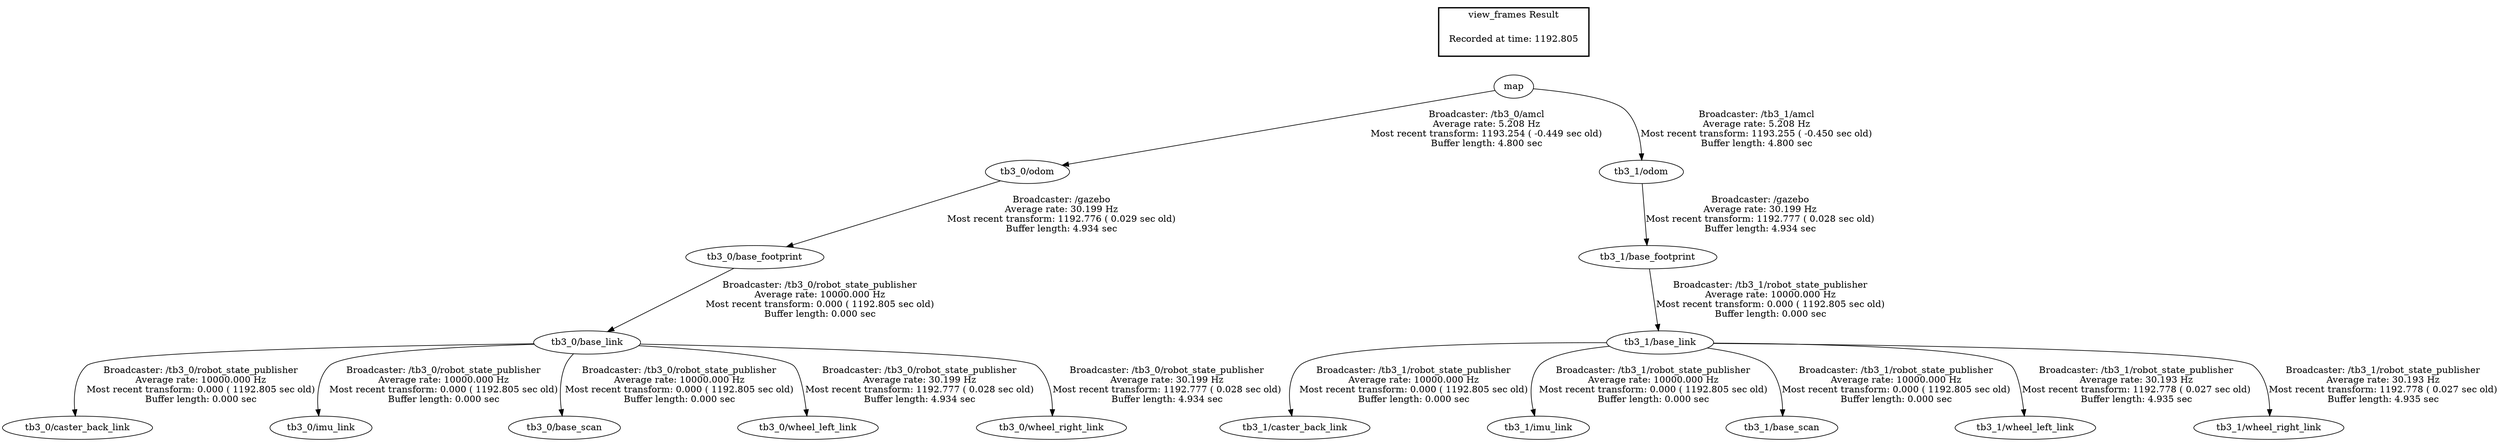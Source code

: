 digraph G {
"tb3_0/base_footprint" -> "tb3_0/base_link"[label="Broadcaster: /tb3_0/robot_state_publisher\nAverage rate: 10000.000 Hz\nMost recent transform: 0.000 ( 1192.805 sec old)\nBuffer length: 0.000 sec\n"];
"tb3_0/odom" -> "tb3_0/base_footprint"[label="Broadcaster: /gazebo\nAverage rate: 30.199 Hz\nMost recent transform: 1192.776 ( 0.029 sec old)\nBuffer length: 4.934 sec\n"];
"tb3_0/base_link" -> "tb3_0/caster_back_link"[label="Broadcaster: /tb3_0/robot_state_publisher\nAverage rate: 10000.000 Hz\nMost recent transform: 0.000 ( 1192.805 sec old)\nBuffer length: 0.000 sec\n"];
"tb3_0/base_link" -> "tb3_0/imu_link"[label="Broadcaster: /tb3_0/robot_state_publisher\nAverage rate: 10000.000 Hz\nMost recent transform: 0.000 ( 1192.805 sec old)\nBuffer length: 0.000 sec\n"];
"tb3_0/base_link" -> "tb3_0/base_scan"[label="Broadcaster: /tb3_0/robot_state_publisher\nAverage rate: 10000.000 Hz\nMost recent transform: 0.000 ( 1192.805 sec old)\nBuffer length: 0.000 sec\n"];
"tb3_1/base_footprint" -> "tb3_1/base_link"[label="Broadcaster: /tb3_1/robot_state_publisher\nAverage rate: 10000.000 Hz\nMost recent transform: 0.000 ( 1192.805 sec old)\nBuffer length: 0.000 sec\n"];
"tb3_1/odom" -> "tb3_1/base_footprint"[label="Broadcaster: /gazebo\nAverage rate: 30.199 Hz\nMost recent transform: 1192.777 ( 0.028 sec old)\nBuffer length: 4.934 sec\n"];
"tb3_1/base_link" -> "tb3_1/caster_back_link"[label="Broadcaster: /tb3_1/robot_state_publisher\nAverage rate: 10000.000 Hz\nMost recent transform: 0.000 ( 1192.805 sec old)\nBuffer length: 0.000 sec\n"];
"tb3_1/base_link" -> "tb3_1/imu_link"[label="Broadcaster: /tb3_1/robot_state_publisher\nAverage rate: 10000.000 Hz\nMost recent transform: 0.000 ( 1192.805 sec old)\nBuffer length: 0.000 sec\n"];
"tb3_1/base_link" -> "tb3_1/base_scan"[label="Broadcaster: /tb3_1/robot_state_publisher\nAverage rate: 10000.000 Hz\nMost recent transform: 0.000 ( 1192.805 sec old)\nBuffer length: 0.000 sec\n"];
"map" -> "tb3_0/odom"[label="Broadcaster: /tb3_0/amcl\nAverage rate: 5.208 Hz\nMost recent transform: 1193.254 ( -0.449 sec old)\nBuffer length: 4.800 sec\n"];
"tb3_0/base_link" -> "tb3_0/wheel_left_link"[label="Broadcaster: /tb3_0/robot_state_publisher\nAverage rate: 30.199 Hz\nMost recent transform: 1192.777 ( 0.028 sec old)\nBuffer length: 4.934 sec\n"];
"tb3_0/base_link" -> "tb3_0/wheel_right_link"[label="Broadcaster: /tb3_0/robot_state_publisher\nAverage rate: 30.199 Hz\nMost recent transform: 1192.777 ( 0.028 sec old)\nBuffer length: 4.934 sec\n"];
"map" -> "tb3_1/odom"[label="Broadcaster: /tb3_1/amcl\nAverage rate: 5.208 Hz\nMost recent transform: 1193.255 ( -0.450 sec old)\nBuffer length: 4.800 sec\n"];
"tb3_1/base_link" -> "tb3_1/wheel_left_link"[label="Broadcaster: /tb3_1/robot_state_publisher\nAverage rate: 30.193 Hz\nMost recent transform: 1192.778 ( 0.027 sec old)\nBuffer length: 4.935 sec\n"];
"tb3_1/base_link" -> "tb3_1/wheel_right_link"[label="Broadcaster: /tb3_1/robot_state_publisher\nAverage rate: 30.193 Hz\nMost recent transform: 1192.778 ( 0.027 sec old)\nBuffer length: 4.935 sec\n"];
edge [style=invis];
 subgraph cluster_legend { style=bold; color=black; label ="view_frames Result";
"Recorded at time: 1192.805"[ shape=plaintext ] ;
 }->"map";
}